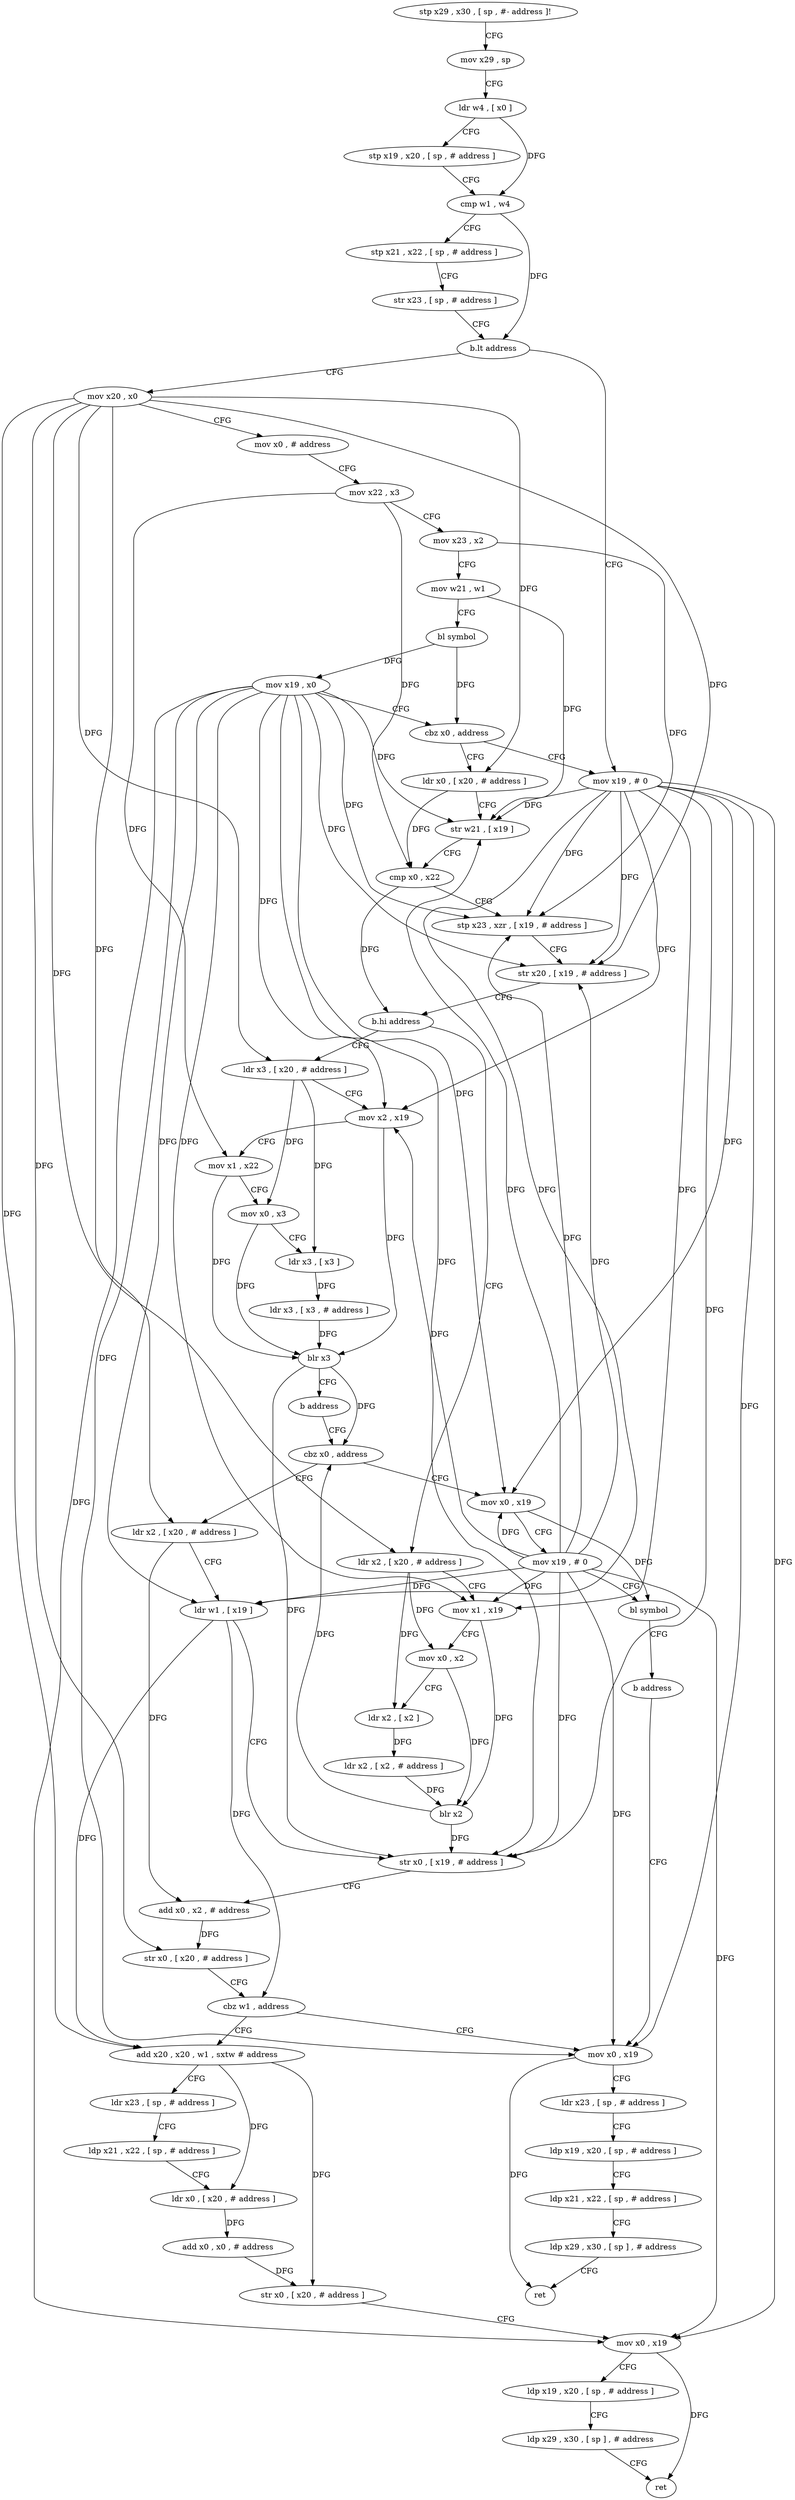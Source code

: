 digraph "func" {
"78112" [label = "stp x29 , x30 , [ sp , #- address ]!" ]
"78116" [label = "mov x29 , sp" ]
"78120" [label = "ldr w4 , [ x0 ]" ]
"78124" [label = "stp x19 , x20 , [ sp , # address ]" ]
"78128" [label = "cmp w1 , w4" ]
"78132" [label = "stp x21 , x22 , [ sp , # address ]" ]
"78136" [label = "str x23 , [ sp , # address ]" ]
"78140" [label = "b.lt address" ]
"78176" [label = "mov x20 , x0" ]
"78144" [label = "mov x19 , # 0" ]
"78180" [label = "mov x0 , # address" ]
"78184" [label = "mov x22 , x3" ]
"78188" [label = "mov x23 , x2" ]
"78192" [label = "mov w21 , w1" ]
"78196" [label = "bl symbol" ]
"78200" [label = "mov x19 , x0" ]
"78204" [label = "cbz x0 , address" ]
"78208" [label = "ldr x0 , [ x20 , # address ]" ]
"78148" [label = "mov x0 , x19" ]
"78212" [label = "str w21 , [ x19 ]" ]
"78216" [label = "cmp x0 , x22" ]
"78220" [label = "stp x23 , xzr , [ x19 , # address ]" ]
"78224" [label = "str x20 , [ x19 , # address ]" ]
"78228" [label = "b.hi address" ]
"78328" [label = "ldr x3 , [ x20 , # address ]" ]
"78232" [label = "ldr x2 , [ x20 , # address ]" ]
"78332" [label = "mov x2 , x19" ]
"78336" [label = "mov x1 , x22" ]
"78340" [label = "mov x0 , x3" ]
"78344" [label = "ldr x3 , [ x3 ]" ]
"78348" [label = "ldr x3 , [ x3 , # address ]" ]
"78352" [label = "blr x3" ]
"78356" [label = "b address" ]
"78256" [label = "cbz x0 , address" ]
"78236" [label = "mov x1 , x19" ]
"78240" [label = "mov x0 , x2" ]
"78244" [label = "ldr x2 , [ x2 ]" ]
"78248" [label = "ldr x2 , [ x2 , # address ]" ]
"78252" [label = "blr x2" ]
"78360" [label = "mov x0 , x19" ]
"78260" [label = "ldr x2 , [ x20 , # address ]" ]
"78364" [label = "mov x19 , # 0" ]
"78368" [label = "bl symbol" ]
"78372" [label = "b address" ]
"78264" [label = "ldr w1 , [ x19 ]" ]
"78268" [label = "str x0 , [ x19 , # address ]" ]
"78272" [label = "add x0 , x2 , # address" ]
"78276" [label = "str x0 , [ x20 , # address ]" ]
"78280" [label = "cbz w1 , address" ]
"78284" [label = "add x20 , x20 , w1 , sxtw # address" ]
"78152" [label = "ldr x23 , [ sp , # address ]" ]
"78156" [label = "ldp x19 , x20 , [ sp , # address ]" ]
"78160" [label = "ldp x21 , x22 , [ sp , # address ]" ]
"78164" [label = "ldp x29 , x30 , [ sp ] , # address" ]
"78168" [label = "ret" ]
"78288" [label = "ldr x23 , [ sp , # address ]" ]
"78292" [label = "ldp x21 , x22 , [ sp , # address ]" ]
"78296" [label = "ldr x0 , [ x20 , # address ]" ]
"78300" [label = "add x0 , x0 , # address" ]
"78304" [label = "str x0 , [ x20 , # address ]" ]
"78308" [label = "mov x0 , x19" ]
"78312" [label = "ldp x19 , x20 , [ sp , # address ]" ]
"78316" [label = "ldp x29 , x30 , [ sp ] , # address" ]
"78320" [label = "ret" ]
"78112" -> "78116" [ label = "CFG" ]
"78116" -> "78120" [ label = "CFG" ]
"78120" -> "78124" [ label = "CFG" ]
"78120" -> "78128" [ label = "DFG" ]
"78124" -> "78128" [ label = "CFG" ]
"78128" -> "78132" [ label = "CFG" ]
"78128" -> "78140" [ label = "DFG" ]
"78132" -> "78136" [ label = "CFG" ]
"78136" -> "78140" [ label = "CFG" ]
"78140" -> "78176" [ label = "CFG" ]
"78140" -> "78144" [ label = "CFG" ]
"78176" -> "78180" [ label = "CFG" ]
"78176" -> "78208" [ label = "DFG" ]
"78176" -> "78224" [ label = "DFG" ]
"78176" -> "78328" [ label = "DFG" ]
"78176" -> "78232" [ label = "DFG" ]
"78176" -> "78260" [ label = "DFG" ]
"78176" -> "78276" [ label = "DFG" ]
"78176" -> "78284" [ label = "DFG" ]
"78144" -> "78148" [ label = "DFG" ]
"78144" -> "78212" [ label = "DFG" ]
"78144" -> "78220" [ label = "DFG" ]
"78144" -> "78224" [ label = "DFG" ]
"78144" -> "78332" [ label = "DFG" ]
"78144" -> "78236" [ label = "DFG" ]
"78144" -> "78360" [ label = "DFG" ]
"78144" -> "78264" [ label = "DFG" ]
"78144" -> "78268" [ label = "DFG" ]
"78144" -> "78308" [ label = "DFG" ]
"78180" -> "78184" [ label = "CFG" ]
"78184" -> "78188" [ label = "CFG" ]
"78184" -> "78216" [ label = "DFG" ]
"78184" -> "78336" [ label = "DFG" ]
"78188" -> "78192" [ label = "CFG" ]
"78188" -> "78220" [ label = "DFG" ]
"78192" -> "78196" [ label = "CFG" ]
"78192" -> "78212" [ label = "DFG" ]
"78196" -> "78200" [ label = "DFG" ]
"78196" -> "78204" [ label = "DFG" ]
"78200" -> "78204" [ label = "CFG" ]
"78200" -> "78212" [ label = "DFG" ]
"78200" -> "78220" [ label = "DFG" ]
"78200" -> "78224" [ label = "DFG" ]
"78200" -> "78148" [ label = "DFG" ]
"78200" -> "78332" [ label = "DFG" ]
"78200" -> "78236" [ label = "DFG" ]
"78200" -> "78360" [ label = "DFG" ]
"78200" -> "78264" [ label = "DFG" ]
"78200" -> "78268" [ label = "DFG" ]
"78200" -> "78308" [ label = "DFG" ]
"78204" -> "78144" [ label = "CFG" ]
"78204" -> "78208" [ label = "CFG" ]
"78208" -> "78212" [ label = "CFG" ]
"78208" -> "78216" [ label = "DFG" ]
"78148" -> "78152" [ label = "CFG" ]
"78148" -> "78168" [ label = "DFG" ]
"78212" -> "78216" [ label = "CFG" ]
"78216" -> "78220" [ label = "CFG" ]
"78216" -> "78228" [ label = "DFG" ]
"78220" -> "78224" [ label = "CFG" ]
"78224" -> "78228" [ label = "CFG" ]
"78228" -> "78328" [ label = "CFG" ]
"78228" -> "78232" [ label = "CFG" ]
"78328" -> "78332" [ label = "CFG" ]
"78328" -> "78340" [ label = "DFG" ]
"78328" -> "78344" [ label = "DFG" ]
"78232" -> "78236" [ label = "CFG" ]
"78232" -> "78240" [ label = "DFG" ]
"78232" -> "78244" [ label = "DFG" ]
"78332" -> "78336" [ label = "CFG" ]
"78332" -> "78352" [ label = "DFG" ]
"78336" -> "78340" [ label = "CFG" ]
"78336" -> "78352" [ label = "DFG" ]
"78340" -> "78344" [ label = "CFG" ]
"78340" -> "78352" [ label = "DFG" ]
"78344" -> "78348" [ label = "DFG" ]
"78348" -> "78352" [ label = "DFG" ]
"78352" -> "78356" [ label = "CFG" ]
"78352" -> "78256" [ label = "DFG" ]
"78352" -> "78268" [ label = "DFG" ]
"78356" -> "78256" [ label = "CFG" ]
"78256" -> "78360" [ label = "CFG" ]
"78256" -> "78260" [ label = "CFG" ]
"78236" -> "78240" [ label = "CFG" ]
"78236" -> "78252" [ label = "DFG" ]
"78240" -> "78244" [ label = "CFG" ]
"78240" -> "78252" [ label = "DFG" ]
"78244" -> "78248" [ label = "DFG" ]
"78248" -> "78252" [ label = "DFG" ]
"78252" -> "78256" [ label = "DFG" ]
"78252" -> "78268" [ label = "DFG" ]
"78360" -> "78364" [ label = "CFG" ]
"78360" -> "78368" [ label = "DFG" ]
"78260" -> "78264" [ label = "CFG" ]
"78260" -> "78272" [ label = "DFG" ]
"78364" -> "78368" [ label = "CFG" ]
"78364" -> "78220" [ label = "DFG" ]
"78364" -> "78148" [ label = "DFG" ]
"78364" -> "78332" [ label = "DFG" ]
"78364" -> "78236" [ label = "DFG" ]
"78364" -> "78360" [ label = "DFG" ]
"78364" -> "78212" [ label = "DFG" ]
"78364" -> "78224" [ label = "DFG" ]
"78364" -> "78264" [ label = "DFG" ]
"78364" -> "78268" [ label = "DFG" ]
"78364" -> "78308" [ label = "DFG" ]
"78368" -> "78372" [ label = "CFG" ]
"78372" -> "78148" [ label = "CFG" ]
"78264" -> "78268" [ label = "CFG" ]
"78264" -> "78280" [ label = "DFG" ]
"78264" -> "78284" [ label = "DFG" ]
"78268" -> "78272" [ label = "CFG" ]
"78272" -> "78276" [ label = "DFG" ]
"78276" -> "78280" [ label = "CFG" ]
"78280" -> "78148" [ label = "CFG" ]
"78280" -> "78284" [ label = "CFG" ]
"78284" -> "78288" [ label = "CFG" ]
"78284" -> "78296" [ label = "DFG" ]
"78284" -> "78304" [ label = "DFG" ]
"78152" -> "78156" [ label = "CFG" ]
"78156" -> "78160" [ label = "CFG" ]
"78160" -> "78164" [ label = "CFG" ]
"78164" -> "78168" [ label = "CFG" ]
"78288" -> "78292" [ label = "CFG" ]
"78292" -> "78296" [ label = "CFG" ]
"78296" -> "78300" [ label = "DFG" ]
"78300" -> "78304" [ label = "DFG" ]
"78304" -> "78308" [ label = "CFG" ]
"78308" -> "78312" [ label = "CFG" ]
"78308" -> "78320" [ label = "DFG" ]
"78312" -> "78316" [ label = "CFG" ]
"78316" -> "78320" [ label = "CFG" ]
}
